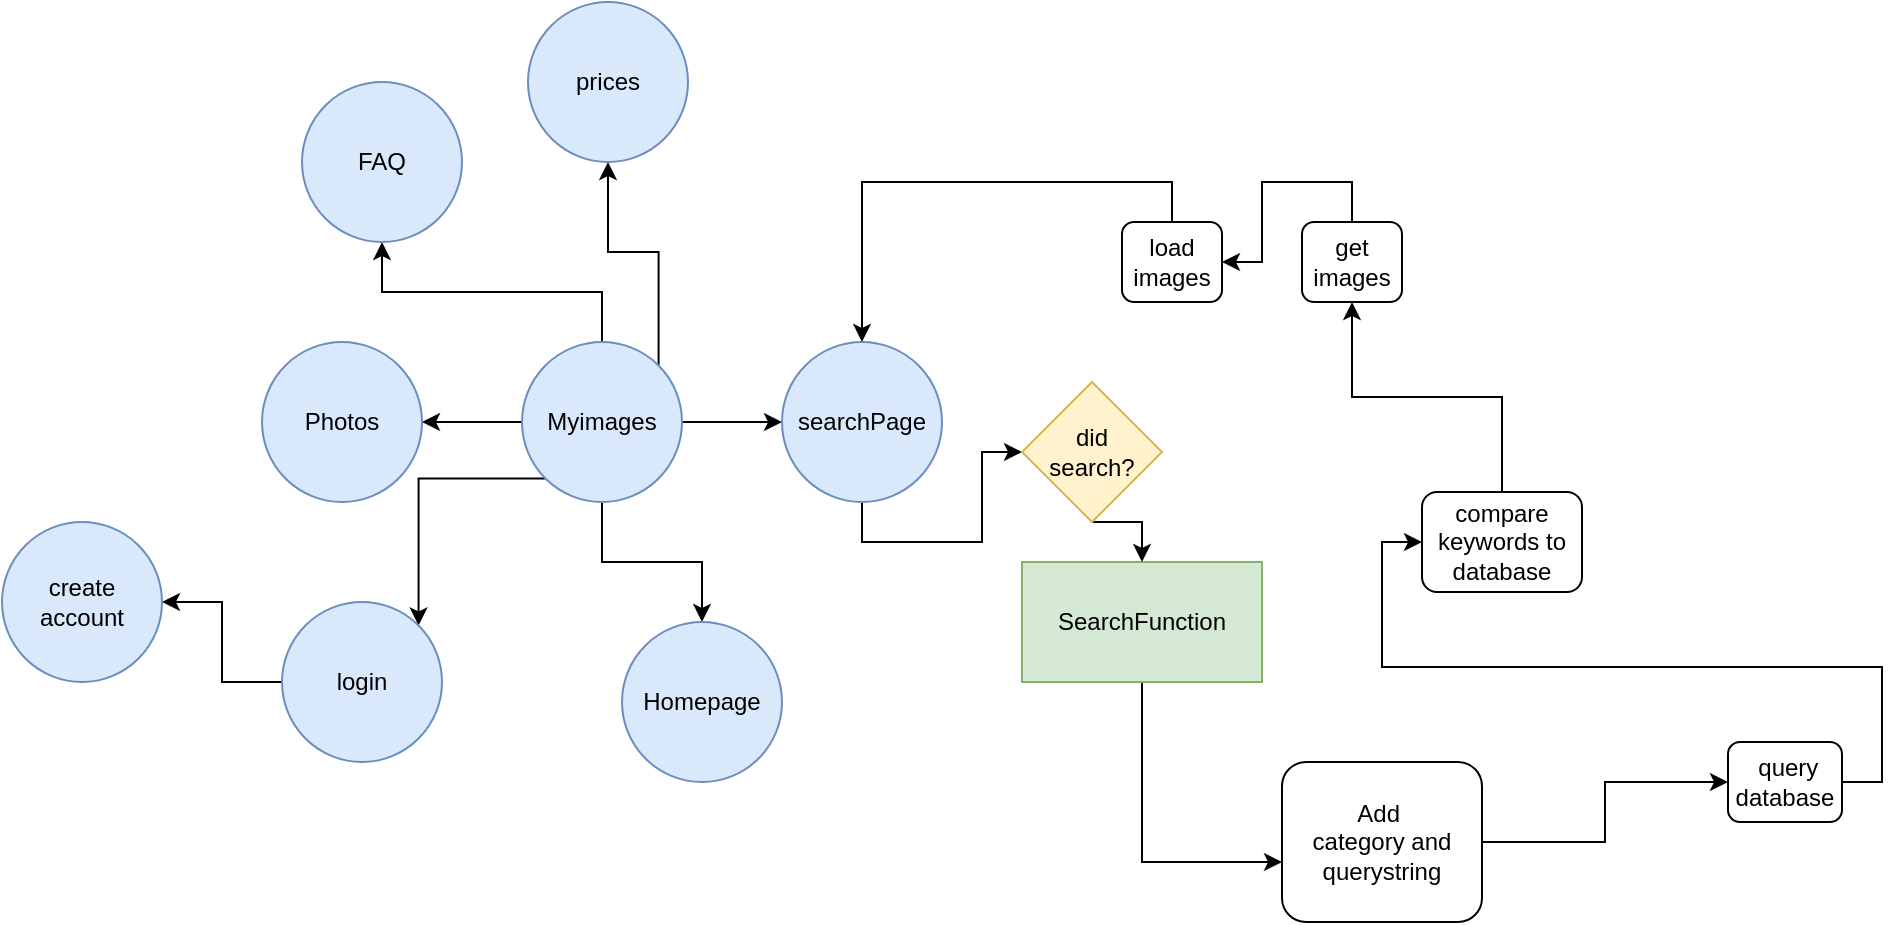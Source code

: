 <mxfile version="20.8.23" type="device"><diagram id="C5RBs43oDa-KdzZeNtuy" name="Page-1"><mxGraphModel dx="1434" dy="884" grid="1" gridSize="10" guides="1" tooltips="1" connect="1" arrows="1" fold="1" page="1" pageScale="1" pageWidth="827" pageHeight="1169" math="0" shadow="0"><root><mxCell id="WIyWlLk6GJQsqaUBKTNV-0"/><mxCell id="WIyWlLk6GJQsqaUBKTNV-1" parent="WIyWlLk6GJQsqaUBKTNV-0"/><mxCell id="9V5R1hQeDyndqyQhPnLN-3" style="edgeStyle=orthogonalEdgeStyle;rounded=0;orthogonalLoop=1;jettySize=auto;html=1;" parent="WIyWlLk6GJQsqaUBKTNV-1" source="9V5R1hQeDyndqyQhPnLN-1" target="9V5R1hQeDyndqyQhPnLN-2" edge="1"><mxGeometry relative="1" as="geometry"/></mxCell><mxCell id="9V5R1hQeDyndqyQhPnLN-8" style="edgeStyle=orthogonalEdgeStyle;rounded=0;orthogonalLoop=1;jettySize=auto;html=1;" parent="WIyWlLk6GJQsqaUBKTNV-1" source="9V5R1hQeDyndqyQhPnLN-1" target="9V5R1hQeDyndqyQhPnLN-7" edge="1"><mxGeometry relative="1" as="geometry"/></mxCell><mxCell id="9V5R1hQeDyndqyQhPnLN-11" style="edgeStyle=orthogonalEdgeStyle;rounded=0;orthogonalLoop=1;jettySize=auto;html=1;exitX=0;exitY=0.5;exitDx=0;exitDy=0;entryX=1;entryY=0.5;entryDx=0;entryDy=0;" parent="WIyWlLk6GJQsqaUBKTNV-1" source="9V5R1hQeDyndqyQhPnLN-1" target="9V5R1hQeDyndqyQhPnLN-10" edge="1"><mxGeometry relative="1" as="geometry"/></mxCell><mxCell id="9V5R1hQeDyndqyQhPnLN-14" style="edgeStyle=orthogonalEdgeStyle;rounded=0;orthogonalLoop=1;jettySize=auto;html=1;exitX=0.5;exitY=0;exitDx=0;exitDy=0;" parent="WIyWlLk6GJQsqaUBKTNV-1" source="9V5R1hQeDyndqyQhPnLN-1" target="9V5R1hQeDyndqyQhPnLN-12" edge="1"><mxGeometry relative="1" as="geometry"/></mxCell><mxCell id="9V5R1hQeDyndqyQhPnLN-18" style="edgeStyle=orthogonalEdgeStyle;rounded=0;orthogonalLoop=1;jettySize=auto;html=1;exitX=1;exitY=0;exitDx=0;exitDy=0;entryX=0.5;entryY=1;entryDx=0;entryDy=0;" parent="WIyWlLk6GJQsqaUBKTNV-1" source="9V5R1hQeDyndqyQhPnLN-1" target="9V5R1hQeDyndqyQhPnLN-16" edge="1"><mxGeometry relative="1" as="geometry"/></mxCell><mxCell id="9V5R1hQeDyndqyQhPnLN-21" style="edgeStyle=orthogonalEdgeStyle;rounded=0;orthogonalLoop=1;jettySize=auto;html=1;exitX=0;exitY=1;exitDx=0;exitDy=0;entryX=1;entryY=0;entryDx=0;entryDy=0;" parent="WIyWlLk6GJQsqaUBKTNV-1" source="9V5R1hQeDyndqyQhPnLN-1" target="9V5R1hQeDyndqyQhPnLN-19" edge="1"><mxGeometry relative="1" as="geometry"/></mxCell><mxCell id="9V5R1hQeDyndqyQhPnLN-1" value="Myimages" style="ellipse;whiteSpace=wrap;html=1;aspect=fixed;fillColor=#dae8fc;strokeColor=#6c8ebf;" parent="WIyWlLk6GJQsqaUBKTNV-1" vertex="1"><mxGeometry x="410" y="290" width="80" height="80" as="geometry"/></mxCell><mxCell id="9V5R1hQeDyndqyQhPnLN-2" value="Homepage" style="ellipse;whiteSpace=wrap;html=1;fillColor=#dae8fc;strokeColor=#6c8ebf;" parent="WIyWlLk6GJQsqaUBKTNV-1" vertex="1"><mxGeometry x="460" y="430" width="80" height="80" as="geometry"/></mxCell><mxCell id="IPLwvRrW6e7LGkSF3uF8-8" style="edgeStyle=orthogonalEdgeStyle;rounded=0;orthogonalLoop=1;jettySize=auto;html=1;exitX=0.5;exitY=1;exitDx=0;exitDy=0;entryX=0;entryY=0.625;entryDx=0;entryDy=0;entryPerimeter=0;" edge="1" parent="WIyWlLk6GJQsqaUBKTNV-1" source="9V5R1hQeDyndqyQhPnLN-5" target="IPLwvRrW6e7LGkSF3uF8-7"><mxGeometry relative="1" as="geometry"/></mxCell><mxCell id="9V5R1hQeDyndqyQhPnLN-5" value="SearchFunction" style="whiteSpace=wrap;html=1;fillColor=#d5e8d4;strokeColor=#82b366;" parent="WIyWlLk6GJQsqaUBKTNV-1" vertex="1"><mxGeometry x="660" y="400" width="120" height="60" as="geometry"/></mxCell><mxCell id="IPLwvRrW6e7LGkSF3uF8-4" style="edgeStyle=orthogonalEdgeStyle;rounded=0;orthogonalLoop=1;jettySize=auto;html=1;exitX=0.5;exitY=1;exitDx=0;exitDy=0;entryX=0;entryY=0.5;entryDx=0;entryDy=0;" edge="1" parent="WIyWlLk6GJQsqaUBKTNV-1" source="9V5R1hQeDyndqyQhPnLN-7" target="3knhMgrIu8FIZD9Tpa9d-13"><mxGeometry relative="1" as="geometry"/></mxCell><mxCell id="9V5R1hQeDyndqyQhPnLN-7" value="searchPage" style="ellipse;whiteSpace=wrap;html=1;aspect=fixed;fillColor=#dae8fc;strokeColor=#6c8ebf;" parent="WIyWlLk6GJQsqaUBKTNV-1" vertex="1"><mxGeometry x="540" y="290" width="80" height="80" as="geometry"/></mxCell><mxCell id="9V5R1hQeDyndqyQhPnLN-10" value="Photos" style="ellipse;whiteSpace=wrap;html=1;aspect=fixed;fillColor=#dae8fc;strokeColor=#6c8ebf;" parent="WIyWlLk6GJQsqaUBKTNV-1" vertex="1"><mxGeometry x="280" y="290" width="80" height="80" as="geometry"/></mxCell><mxCell id="9V5R1hQeDyndqyQhPnLN-12" value="FAQ" style="ellipse;whiteSpace=wrap;html=1;aspect=fixed;fillColor=#dae8fc;strokeColor=#6c8ebf;" parent="WIyWlLk6GJQsqaUBKTNV-1" vertex="1"><mxGeometry x="300" y="160" width="80" height="80" as="geometry"/></mxCell><mxCell id="9V5R1hQeDyndqyQhPnLN-16" value="prices" style="ellipse;whiteSpace=wrap;html=1;aspect=fixed;fillColor=#dae8fc;strokeColor=#6c8ebf;" parent="WIyWlLk6GJQsqaUBKTNV-1" vertex="1"><mxGeometry x="413" y="120" width="80" height="80" as="geometry"/></mxCell><mxCell id="9V5R1hQeDyndqyQhPnLN-23" style="edgeStyle=orthogonalEdgeStyle;rounded=0;orthogonalLoop=1;jettySize=auto;html=1;exitX=0;exitY=0.5;exitDx=0;exitDy=0;entryX=1;entryY=0.5;entryDx=0;entryDy=0;" parent="WIyWlLk6GJQsqaUBKTNV-1" source="9V5R1hQeDyndqyQhPnLN-19" target="9V5R1hQeDyndqyQhPnLN-22" edge="1"><mxGeometry relative="1" as="geometry"/></mxCell><mxCell id="9V5R1hQeDyndqyQhPnLN-19" value="login" style="ellipse;whiteSpace=wrap;html=1;aspect=fixed;fillColor=#dae8fc;strokeColor=#6c8ebf;" parent="WIyWlLk6GJQsqaUBKTNV-1" vertex="1"><mxGeometry x="290" y="420" width="80" height="80" as="geometry"/></mxCell><mxCell id="9V5R1hQeDyndqyQhPnLN-22" value="create&lt;br&gt;account" style="ellipse;whiteSpace=wrap;html=1;aspect=fixed;fillColor=#dae8fc;strokeColor=#6c8ebf;" parent="WIyWlLk6GJQsqaUBKTNV-1" vertex="1"><mxGeometry x="150" y="380" width="80" height="80" as="geometry"/></mxCell><mxCell id="3knhMgrIu8FIZD9Tpa9d-6" style="edgeStyle=orthogonalEdgeStyle;rounded=0;orthogonalLoop=1;jettySize=auto;html=1;exitX=1;exitY=0.5;exitDx=0;exitDy=0;entryX=0;entryY=0.5;entryDx=0;entryDy=0;" parent="WIyWlLk6GJQsqaUBKTNV-1" source="3knhMgrIu8FIZD9Tpa9d-3" target="3knhMgrIu8FIZD9Tpa9d-5" edge="1"><mxGeometry relative="1" as="geometry"/></mxCell><mxCell id="3knhMgrIu8FIZD9Tpa9d-3" value="&amp;nbsp;query database" style="rounded=1;whiteSpace=wrap;html=1;" parent="WIyWlLk6GJQsqaUBKTNV-1" vertex="1"><mxGeometry x="1013" y="490" width="57" height="40" as="geometry"/></mxCell><mxCell id="3knhMgrIu8FIZD9Tpa9d-11" style="edgeStyle=orthogonalEdgeStyle;rounded=0;orthogonalLoop=1;jettySize=auto;html=1;exitX=0.5;exitY=0;exitDx=0;exitDy=0;entryX=0.5;entryY=1;entryDx=0;entryDy=0;" parent="WIyWlLk6GJQsqaUBKTNV-1" source="3knhMgrIu8FIZD9Tpa9d-5" target="3knhMgrIu8FIZD9Tpa9d-10" edge="1"><mxGeometry relative="1" as="geometry"/></mxCell><mxCell id="3knhMgrIu8FIZD9Tpa9d-5" value="compare keywords to database" style="rounded=1;whiteSpace=wrap;html=1;" parent="WIyWlLk6GJQsqaUBKTNV-1" vertex="1"><mxGeometry x="860" y="365" width="80" height="50" as="geometry"/></mxCell><mxCell id="3knhMgrIu8FIZD9Tpa9d-9" style="edgeStyle=orthogonalEdgeStyle;rounded=0;orthogonalLoop=1;jettySize=auto;html=1;exitX=0.5;exitY=0;exitDx=0;exitDy=0;entryX=0.5;entryY=0;entryDx=0;entryDy=0;" parent="WIyWlLk6GJQsqaUBKTNV-1" source="3knhMgrIu8FIZD9Tpa9d-7" target="9V5R1hQeDyndqyQhPnLN-7" edge="1"><mxGeometry relative="1" as="geometry"/></mxCell><mxCell id="3knhMgrIu8FIZD9Tpa9d-7" value="load &lt;br&gt;images" style="rounded=1;whiteSpace=wrap;html=1;" parent="WIyWlLk6GJQsqaUBKTNV-1" vertex="1"><mxGeometry x="710" y="230" width="50" height="40" as="geometry"/></mxCell><mxCell id="3knhMgrIu8FIZD9Tpa9d-12" style="edgeStyle=orthogonalEdgeStyle;rounded=0;orthogonalLoop=1;jettySize=auto;html=1;exitX=0.5;exitY=0;exitDx=0;exitDy=0;entryX=1;entryY=0.5;entryDx=0;entryDy=0;" parent="WIyWlLk6GJQsqaUBKTNV-1" source="3knhMgrIu8FIZD9Tpa9d-10" target="3knhMgrIu8FIZD9Tpa9d-7" edge="1"><mxGeometry relative="1" as="geometry"/></mxCell><mxCell id="3knhMgrIu8FIZD9Tpa9d-10" value="get&lt;br&gt;images" style="rounded=1;whiteSpace=wrap;html=1;" parent="WIyWlLk6GJQsqaUBKTNV-1" vertex="1"><mxGeometry x="800" y="230" width="50" height="40" as="geometry"/></mxCell><mxCell id="IPLwvRrW6e7LGkSF3uF8-5" style="edgeStyle=orthogonalEdgeStyle;rounded=0;orthogonalLoop=1;jettySize=auto;html=1;exitX=0.5;exitY=1;exitDx=0;exitDy=0;entryX=0.5;entryY=0;entryDx=0;entryDy=0;" edge="1" parent="WIyWlLk6GJQsqaUBKTNV-1" source="3knhMgrIu8FIZD9Tpa9d-13" target="9V5R1hQeDyndqyQhPnLN-5"><mxGeometry relative="1" as="geometry"/></mxCell><mxCell id="3knhMgrIu8FIZD9Tpa9d-13" value="did&lt;br&gt;search?" style="rhombus;whiteSpace=wrap;html=1;fillColor=#fff2cc;strokeColor=#d6b656;" parent="WIyWlLk6GJQsqaUBKTNV-1" vertex="1"><mxGeometry x="660" y="310" width="70" height="70" as="geometry"/></mxCell><mxCell id="IPLwvRrW6e7LGkSF3uF8-9" style="edgeStyle=orthogonalEdgeStyle;rounded=0;orthogonalLoop=1;jettySize=auto;html=1;exitX=1;exitY=0.5;exitDx=0;exitDy=0;entryX=0;entryY=0.5;entryDx=0;entryDy=0;" edge="1" parent="WIyWlLk6GJQsqaUBKTNV-1" source="IPLwvRrW6e7LGkSF3uF8-7" target="3knhMgrIu8FIZD9Tpa9d-3"><mxGeometry relative="1" as="geometry"/></mxCell><mxCell id="IPLwvRrW6e7LGkSF3uF8-7" value="Add&amp;nbsp;&lt;br&gt;category and&lt;br&gt;querystring" style="rounded=1;whiteSpace=wrap;html=1;" vertex="1" parent="WIyWlLk6GJQsqaUBKTNV-1"><mxGeometry x="790" y="500" width="100" height="80" as="geometry"/></mxCell></root></mxGraphModel></diagram></mxfile>